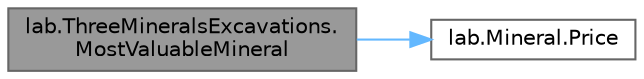 digraph "lab.ThreeMineralsExcavations.MostValuableMineral"
{
 // LATEX_PDF_SIZE
  bgcolor="transparent";
  edge [fontname=Helvetica,fontsize=10,labelfontname=Helvetica,labelfontsize=10];
  node [fontname=Helvetica,fontsize=10,shape=box,height=0.2,width=0.4];
  rankdir="LR";
  Node1 [label="lab.ThreeMineralsExcavations.\lMostValuableMineral",height=0.2,width=0.4,color="gray40", fillcolor="grey60", style="filled", fontcolor="black",tooltip=" "];
  Node1 -> Node2 [color="steelblue1",style="solid"];
  Node2 [label="lab.Mineral.Price",height=0.2,width=0.4,color="grey40", fillcolor="white", style="filled",URL="$classlab_1_1_mineral.html#af8f975022dc17482a5e91d2fa5a87a5b",tooltip=" "];
}
